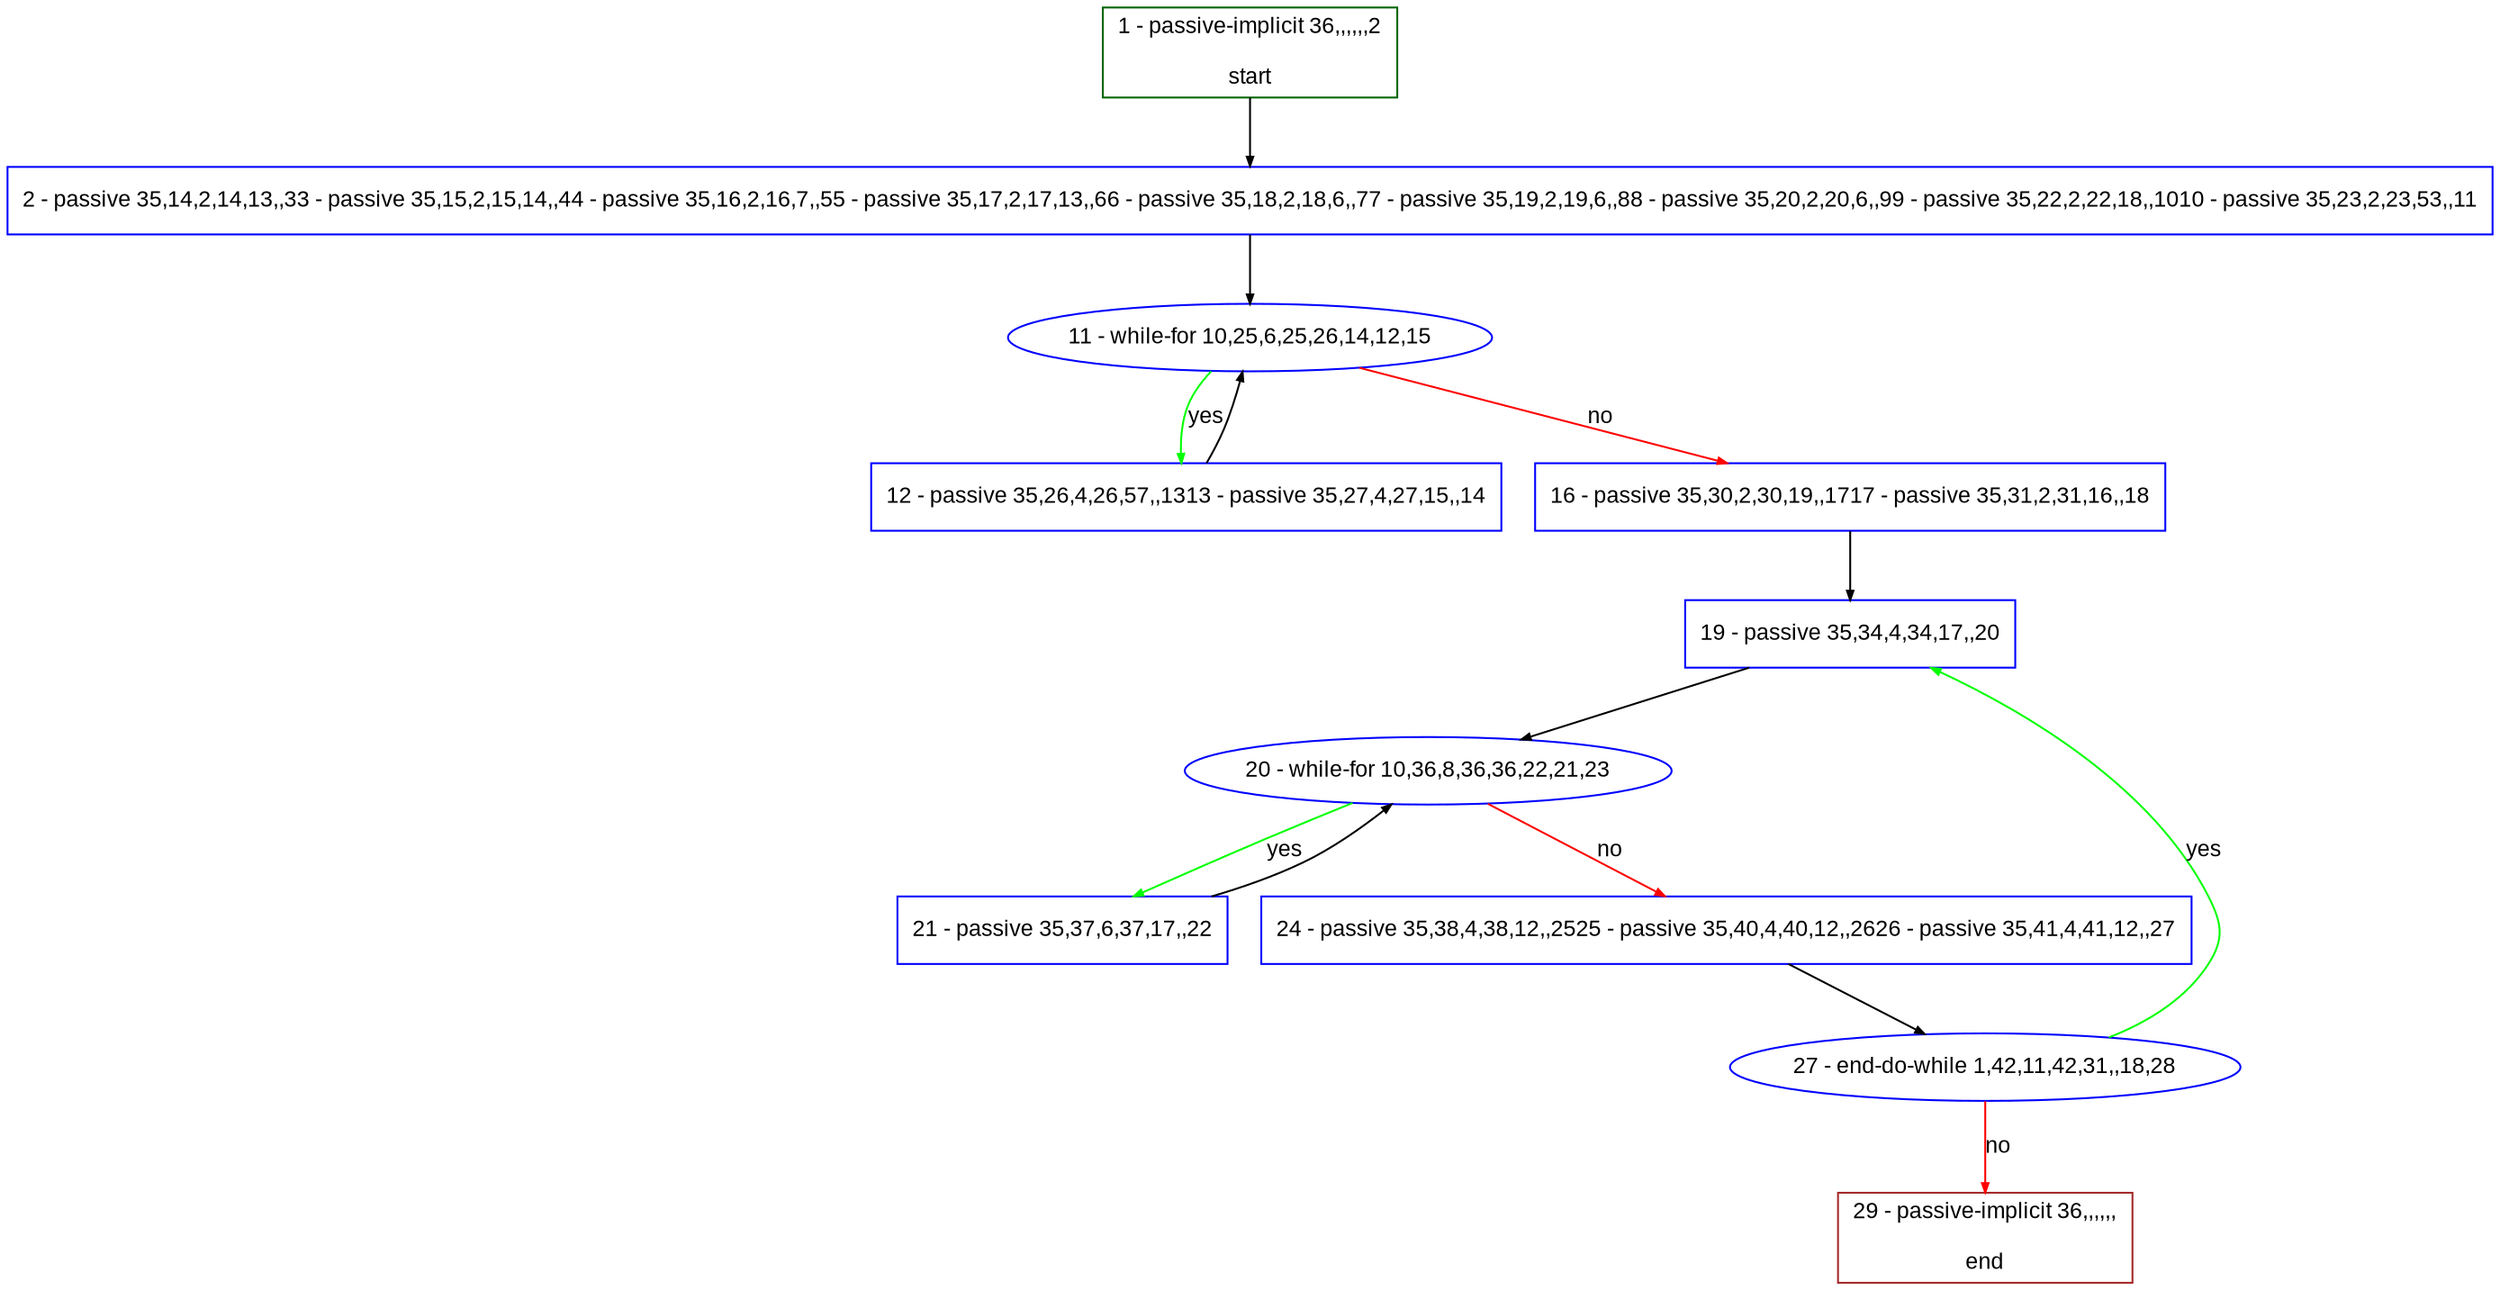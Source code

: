 digraph "" {
  graph [bgcolor="white", fillcolor="#FFFFCC", pack="true", packmode="clust", fontname="Arial", label="", fontsize="12", compound="true", style="rounded,filled"];
  node [node_initialized="no", fillcolor="white", fontname="Arial", label="", color="grey", fontsize="12", fixedsize="false", compound="true", shape="rectangle", style="filled"];
  edge [arrowtail="none", lhead="", fontcolor="black", fontname="Arial", label="", color="black", fontsize="12", arrowhead="normal", arrowsize="0.5", compound="true", ltail="", dir="forward"];
  __N1 [fillcolor="#ffffff", label="2 - passive 35,14,2,14,13,,33 - passive 35,15,2,15,14,,44 - passive 35,16,2,16,7,,55 - passive 35,17,2,17,13,,66 - passive 35,18,2,18,6,,77 - passive 35,19,2,19,6,,88 - passive 35,20,2,20,6,,99 - passive 35,22,2,22,18,,1010 - passive 35,23,2,23,53,,11", color="#0000ff", shape="box", style="filled"];
  __N2 [fillcolor="#ffffff", label="1 - passive-implicit 36,,,,,,2\n\nstart", color="#006400", shape="box", style="filled"];
  __N3 [fillcolor="#ffffff", label="11 - while-for 10,25,6,25,26,14,12,15", color="#0000ff", shape="oval", style="filled"];
  __N4 [fillcolor="#ffffff", label="12 - passive 35,26,4,26,57,,1313 - passive 35,27,4,27,15,,14", color="#0000ff", shape="box", style="filled"];
  __N5 [fillcolor="#ffffff", label="16 - passive 35,30,2,30,19,,1717 - passive 35,31,2,31,16,,18", color="#0000ff", shape="box", style="filled"];
  __N6 [fillcolor="#ffffff", label="19 - passive 35,34,4,34,17,,20", color="#0000ff", shape="box", style="filled"];
  __N7 [fillcolor="#ffffff", label="20 - while-for 10,36,8,36,36,22,21,23", color="#0000ff", shape="oval", style="filled"];
  __N8 [fillcolor="#ffffff", label="21 - passive 35,37,6,37,17,,22", color="#0000ff", shape="box", style="filled"];
  __N9 [fillcolor="#ffffff", label="24 - passive 35,38,4,38,12,,2525 - passive 35,40,4,40,12,,2626 - passive 35,41,4,41,12,,27", color="#0000ff", shape="box", style="filled"];
  __N10 [fillcolor="#ffffff", label="27 - end-do-while 1,42,11,42,31,,18,28", color="#0000ff", shape="oval", style="filled"];
  __N11 [fillcolor="#ffffff", label="29 - passive-implicit 36,,,,,,\n\nend", color="#a52a2a", shape="box", style="filled"];
  __N2 -> __N1 [arrowtail="none", color="#000000", label="", arrowhead="normal", dir="forward"];
  __N1 -> __N3 [arrowtail="none", color="#000000", label="", arrowhead="normal", dir="forward"];
  __N3 -> __N4 [arrowtail="none", color="#00ff00", label="yes", arrowhead="normal", dir="forward"];
  __N4 -> __N3 [arrowtail="none", color="#000000", label="", arrowhead="normal", dir="forward"];
  __N3 -> __N5 [arrowtail="none", color="#ff0000", label="no", arrowhead="normal", dir="forward"];
  __N5 -> __N6 [arrowtail="none", color="#000000", label="", arrowhead="normal", dir="forward"];
  __N6 -> __N7 [arrowtail="none", color="#000000", label="", arrowhead="normal", dir="forward"];
  __N7 -> __N8 [arrowtail="none", color="#00ff00", label="yes", arrowhead="normal", dir="forward"];
  __N8 -> __N7 [arrowtail="none", color="#000000", label="", arrowhead="normal", dir="forward"];
  __N7 -> __N9 [arrowtail="none", color="#ff0000", label="no", arrowhead="normal", dir="forward"];
  __N9 -> __N10 [arrowtail="none", color="#000000", label="", arrowhead="normal", dir="forward"];
  __N10 -> __N6 [arrowtail="none", color="#00ff00", label="yes", arrowhead="normal", dir="forward"];
  __N10 -> __N11 [arrowtail="none", color="#ff0000", label="no", arrowhead="normal", dir="forward"];
}
